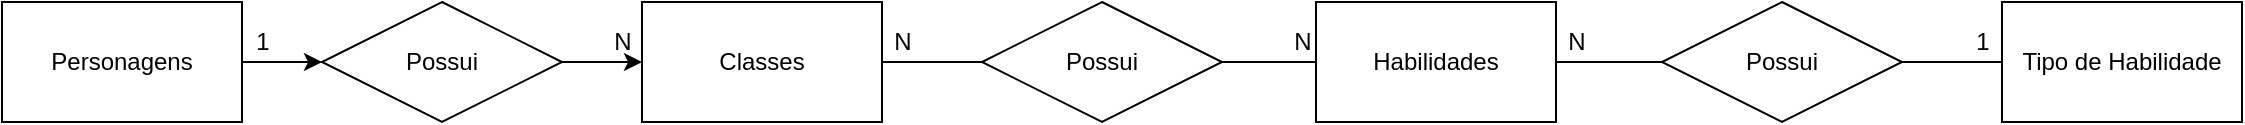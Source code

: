 <mxfile version="14.9.4" type="google"><diagram id="7CiQhNUJkAbPSQgiGo-f" name="Page-1"><mxGraphModel dx="1021" dy="462" grid="1" gridSize="10" guides="1" tooltips="1" connect="1" arrows="1" fold="1" page="1" pageScale="1" pageWidth="827" pageHeight="1169" math="0" shadow="0"><root><mxCell id="0"/><mxCell id="1" parent="0"/><mxCell id="oDxnjcILVQGZNGCKnIFw-8" value="" style="edgeStyle=orthogonalEdgeStyle;rounded=0;orthogonalLoop=1;jettySize=auto;html=1;" edge="1" parent="1" source="oDxnjcILVQGZNGCKnIFw-1" target="oDxnjcILVQGZNGCKnIFw-4"><mxGeometry relative="1" as="geometry"/></mxCell><mxCell id="oDxnjcILVQGZNGCKnIFw-1" value="Personagens" style="rounded=0;whiteSpace=wrap;html=1;" vertex="1" parent="1"><mxGeometry x="50" y="40" width="120" height="60" as="geometry"/></mxCell><mxCell id="oDxnjcILVQGZNGCKnIFw-13" value="" style="edgeStyle=orthogonalEdgeStyle;rounded=0;orthogonalLoop=1;jettySize=auto;html=1;endArrow=none;endFill=0;" edge="1" parent="1" source="oDxnjcILVQGZNGCKnIFw-2" target="oDxnjcILVQGZNGCKnIFw-6"><mxGeometry relative="1" as="geometry"/></mxCell><mxCell id="oDxnjcILVQGZNGCKnIFw-2" value="Possui" style="shape=rhombus;perimeter=rhombusPerimeter;whiteSpace=wrap;html=1;align=center;" vertex="1" parent="1"><mxGeometry x="880" y="40" width="120" height="60" as="geometry"/></mxCell><mxCell id="oDxnjcILVQGZNGCKnIFw-11" value="" style="edgeStyle=orthogonalEdgeStyle;rounded=0;orthogonalLoop=1;jettySize=auto;html=1;endArrow=none;endFill=0;" edge="1" parent="1" source="oDxnjcILVQGZNGCKnIFw-3" target="oDxnjcILVQGZNGCKnIFw-5"><mxGeometry relative="1" as="geometry"/></mxCell><mxCell id="oDxnjcILVQGZNGCKnIFw-3" value="Possui" style="shape=rhombus;perimeter=rhombusPerimeter;whiteSpace=wrap;html=1;align=center;" vertex="1" parent="1"><mxGeometry x="540" y="40" width="120" height="60" as="geometry"/></mxCell><mxCell id="oDxnjcILVQGZNGCKnIFw-9" value="" style="edgeStyle=orthogonalEdgeStyle;rounded=0;orthogonalLoop=1;jettySize=auto;html=1;" edge="1" parent="1" source="oDxnjcILVQGZNGCKnIFw-4" target="oDxnjcILVQGZNGCKnIFw-7"><mxGeometry relative="1" as="geometry"/></mxCell><mxCell id="oDxnjcILVQGZNGCKnIFw-4" value="Possui" style="shape=rhombus;perimeter=rhombusPerimeter;whiteSpace=wrap;html=1;align=center;" vertex="1" parent="1"><mxGeometry x="210" y="40" width="120" height="60" as="geometry"/></mxCell><mxCell id="oDxnjcILVQGZNGCKnIFw-12" value="" style="edgeStyle=orthogonalEdgeStyle;rounded=0;orthogonalLoop=1;jettySize=auto;html=1;endArrow=none;endFill=0;" edge="1" parent="1" source="oDxnjcILVQGZNGCKnIFw-5" target="oDxnjcILVQGZNGCKnIFw-2"><mxGeometry relative="1" as="geometry"/></mxCell><mxCell id="oDxnjcILVQGZNGCKnIFw-5" value="Habilidades" style="rounded=0;whiteSpace=wrap;html=1;" vertex="1" parent="1"><mxGeometry x="707" y="40" width="120" height="60" as="geometry"/></mxCell><mxCell id="oDxnjcILVQGZNGCKnIFw-6" value="Tipo de Habilidade" style="rounded=0;whiteSpace=wrap;html=1;" vertex="1" parent="1"><mxGeometry x="1050" y="40" width="120" height="60" as="geometry"/></mxCell><mxCell id="oDxnjcILVQGZNGCKnIFw-10" value="" style="edgeStyle=orthogonalEdgeStyle;rounded=0;orthogonalLoop=1;jettySize=auto;html=1;endArrow=none;endFill=0;" edge="1" parent="1" source="oDxnjcILVQGZNGCKnIFw-7" target="oDxnjcILVQGZNGCKnIFw-3"><mxGeometry relative="1" as="geometry"/></mxCell><mxCell id="oDxnjcILVQGZNGCKnIFw-7" value="Classes" style="rounded=0;whiteSpace=wrap;html=1;" vertex="1" parent="1"><mxGeometry x="370" y="40" width="120" height="60" as="geometry"/></mxCell><mxCell id="oDxnjcILVQGZNGCKnIFw-14" value="1" style="text;html=1;align=center;verticalAlign=middle;resizable=0;points=[];autosize=1;strokeColor=none;" vertex="1" parent="1"><mxGeometry x="170" y="50" width="20" height="20" as="geometry"/></mxCell><mxCell id="oDxnjcILVQGZNGCKnIFw-15" value="N" style="text;html=1;align=center;verticalAlign=middle;resizable=0;points=[];autosize=1;strokeColor=none;" vertex="1" parent="1"><mxGeometry x="350" y="50" width="20" height="20" as="geometry"/></mxCell><mxCell id="oDxnjcILVQGZNGCKnIFw-16" value="N" style="text;html=1;align=center;verticalAlign=middle;resizable=0;points=[];autosize=1;strokeColor=none;" vertex="1" parent="1"><mxGeometry x="490" y="50" width="20" height="20" as="geometry"/></mxCell><mxCell id="oDxnjcILVQGZNGCKnIFw-17" value="N" style="text;html=1;align=center;verticalAlign=middle;resizable=0;points=[];autosize=1;strokeColor=none;" vertex="1" parent="1"><mxGeometry x="690" y="50" width="20" height="20" as="geometry"/></mxCell><mxCell id="oDxnjcILVQGZNGCKnIFw-18" value="N" style="text;html=1;align=center;verticalAlign=middle;resizable=0;points=[];autosize=1;strokeColor=none;" vertex="1" parent="1"><mxGeometry x="827" y="50" width="20" height="20" as="geometry"/></mxCell><mxCell id="oDxnjcILVQGZNGCKnIFw-19" value="1" style="text;html=1;align=center;verticalAlign=middle;resizable=0;points=[];autosize=1;strokeColor=none;" vertex="1" parent="1"><mxGeometry x="1030" y="50" width="20" height="20" as="geometry"/></mxCell></root></mxGraphModel></diagram></mxfile>